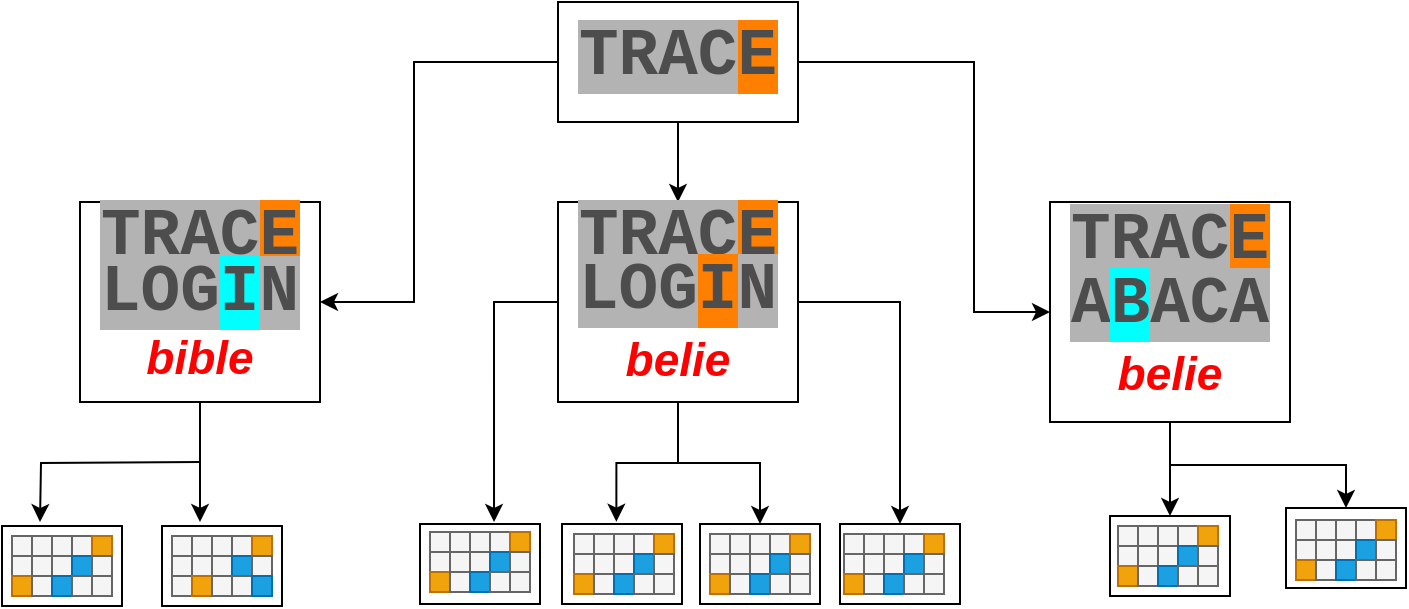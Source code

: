 <mxfile version="12.1.3" type="device" pages="1"><diagram id="LmEqPW4oHXo2TQRTrgQb" name="Page-1"><mxGraphModel dx="1185" dy="1086" grid="1" gridSize="10" guides="1" tooltips="1" connect="1" arrows="1" fold="1" page="1" pageScale="1" pageWidth="850" pageHeight="1100" math="0" shadow="0"><root><mxCell id="0"/><mxCell id="1" parent="0"/><mxCell id="LNJVn9XXBpMcNNO49aUw-17" style="edgeStyle=orthogonalEdgeStyle;rounded=0;orthogonalLoop=1;jettySize=auto;html=1;entryX=1;entryY=0.5;entryDx=0;entryDy=0;" parent="1" source="LNJVn9XXBpMcNNO49aUw-1" target="LNJVn9XXBpMcNNO49aUw-9" edge="1"><mxGeometry relative="1" as="geometry"><Array as="points"><mxPoint x="280" y="50"/><mxPoint x="280" y="170"/></Array></mxGeometry></mxCell><mxCell id="LNJVn9XXBpMcNNO49aUw-19" style="edgeStyle=orthogonalEdgeStyle;rounded=0;orthogonalLoop=1;jettySize=auto;html=1;entryX=0.5;entryY=0;entryDx=0;entryDy=0;" parent="1" source="LNJVn9XXBpMcNNO49aUw-1" target="LNJVn9XXBpMcNNO49aUw-10" edge="1"><mxGeometry relative="1" as="geometry"/></mxCell><mxCell id="LNJVn9XXBpMcNNO49aUw-20" style="edgeStyle=orthogonalEdgeStyle;rounded=0;orthogonalLoop=1;jettySize=auto;html=1;entryX=0;entryY=0.5;entryDx=0;entryDy=0;" parent="1" source="LNJVn9XXBpMcNNO49aUw-1" target="LNJVn9XXBpMcNNO49aUw-8" edge="1"><mxGeometry relative="1" as="geometry"><Array as="points"><mxPoint x="560" y="50"/><mxPoint x="560" y="175"/></Array></mxGeometry></mxCell><mxCell id="LNJVn9XXBpMcNNO49aUw-1" value="&lt;b style=&quot;line-height: 220%&quot;&gt;&lt;font color=&quot;#4d4d4d&quot; face=&quot;Courier New&quot;&gt;&lt;span style=&quot;font-size: 33px ; background-color: rgb(179 , 179 , 179)&quot;&gt;TRAC&lt;/span&gt;&lt;span style=&quot;font-size: 33px ; background-color: rgb(255 , 128 , 0)&quot;&gt;E&lt;/span&gt;&lt;/font&gt;&lt;br&gt;&lt;/b&gt;" style="rounded=0;whiteSpace=wrap;html=1;" parent="1" vertex="1"><mxGeometry x="352" y="20" width="120" height="60" as="geometry"/></mxCell><mxCell id="LNJVn9XXBpMcNNO49aUw-46" style="edgeStyle=orthogonalEdgeStyle;rounded=0;orthogonalLoop=1;jettySize=auto;html=1;entryX=0.5;entryY=0;entryDx=0;entryDy=0;" parent="1" source="LNJVn9XXBpMcNNO49aUw-8" target="LNJVn9XXBpMcNNO49aUw-39" edge="1"><mxGeometry relative="1" as="geometry"/></mxCell><mxCell id="LNJVn9XXBpMcNNO49aUw-47" style="edgeStyle=orthogonalEdgeStyle;rounded=0;orthogonalLoop=1;jettySize=auto;html=1;entryX=0.5;entryY=0;entryDx=0;entryDy=0;" parent="1" source="LNJVn9XXBpMcNNO49aUw-8" target="LNJVn9XXBpMcNNO49aUw-40" edge="1"><mxGeometry relative="1" as="geometry"/></mxCell><mxCell id="LNJVn9XXBpMcNNO49aUw-8" value="&lt;b style=&quot;line-height: 26.4px&quot;&gt;&lt;b style=&quot;line-height: 26.4px&quot;&gt;&lt;b style=&quot;line-height: 26.4px&quot;&gt;&lt;b style=&quot;line-height: 12px&quot;&gt;&lt;b style=&quot;line-height: 26.4px&quot;&gt;&lt;font color=&quot;#4d4d4d&quot; face=&quot;Courier New&quot;&gt;&lt;span style=&quot;font-size: 33px ; background-color: rgb(179 , 179 , 179)&quot;&gt;TRAC&lt;/span&gt;&lt;span style=&quot;font-size: 33px ; background-color: rgb(255 , 128 , 0)&quot;&gt;E&lt;br&gt;&lt;/span&gt;&lt;/font&gt;&lt;font color=&quot;#4d4d4d&quot; face=&quot;Courier New&quot;&gt;&lt;span style=&quot;font-size: 33px&quot;&gt;&lt;span style=&quot;background-color: rgb(179 , 179 , 179)&quot;&gt;A&lt;/span&gt;&lt;span style=&quot;background-color: rgb(0 , 255 , 255)&quot;&gt;B&lt;/span&gt;&lt;span style=&quot;background-color: rgb(179 , 179 , 179)&quot;&gt;ACA&lt;/span&gt;&lt;/span&gt;&lt;/font&gt;&lt;/b&gt;&lt;br&gt;&lt;i&gt;&lt;font color=&quot;#ff0000&quot; style=&quot;font-size: 23px ; line-height: 31.05px ; background-color: rgb(255 , 255 , 255)&quot;&gt;belie&lt;/font&gt;&lt;/i&gt;&lt;/b&gt;&lt;/b&gt;&lt;/b&gt;&lt;font color=&quot;#4d4d4d&quot;&gt;&lt;span style=&quot;font-size: 33px ; background-color: rgb(153 , 255 , 255)&quot;&gt;&lt;br&gt;&lt;/span&gt;&lt;/font&gt;&lt;/b&gt;" style="rounded=0;whiteSpace=wrap;html=1;" parent="1" vertex="1"><mxGeometry x="598" y="120" width="120" height="110" as="geometry"/></mxCell><mxCell id="a3sRlGPsixoKyPyRZ9f6-6" style="edgeStyle=orthogonalEdgeStyle;rounded=0;orthogonalLoop=1;jettySize=auto;html=1;" edge="1" parent="1" source="LNJVn9XXBpMcNNO49aUw-9"><mxGeometry relative="1" as="geometry"><mxPoint x="173" y="280" as="targetPoint"/></mxGeometry></mxCell><mxCell id="a3sRlGPsixoKyPyRZ9f6-7" style="edgeStyle=orthogonalEdgeStyle;rounded=0;orthogonalLoop=1;jettySize=auto;html=1;" edge="1" parent="1"><mxGeometry relative="1" as="geometry"><mxPoint x="93" y="280" as="targetPoint"/><mxPoint x="173" y="250" as="sourcePoint"/></mxGeometry></mxCell><mxCell id="LNJVn9XXBpMcNNO49aUw-9" value="&lt;b style=&quot;white-space: normal ; line-height: 26.4px&quot;&gt;&lt;b style=&quot;line-height: 100%&quot;&gt;&lt;b style=&quot;line-height: 26.4px&quot;&gt;&lt;font color=&quot;#4d4d4d&quot; face=&quot;Courier New&quot;&gt;&lt;span style=&quot;font-size: 33px ; background-color: rgb(179 , 179 , 179)&quot;&gt;TRAC&lt;/span&gt;&lt;span style=&quot;font-size: 33px ; background-color: rgb(255 , 128 , 0)&quot;&gt;E&lt;br&gt;&lt;/span&gt;&lt;/font&gt;&lt;/b&gt;&lt;span style=&quot;color: rgb(77 , 77 , 77) ; font-size: 33px ; font-family: &amp;#34;courier new&amp;#34; ; background-color: rgb(179 , 179 , 179)&quot;&gt;LOG&lt;/span&gt;&lt;span style=&quot;color: rgb(77 , 77 , 77) ; font-size: 33px ; font-family: &amp;#34;courier new&amp;#34; ; background-color: rgb(0 , 255 , 255)&quot;&gt;I&lt;/span&gt;&lt;span style=&quot;color: rgb(77 , 77 , 77) ; font-size: 33px ; font-family: &amp;#34;courier new&amp;#34; ; background-color: rgb(179 , 179 , 179)&quot;&gt;N&lt;/span&gt;&lt;br&gt;&lt;i&gt;&lt;font style=&quot;font-size: 23px ; line-height: 135% ; background-color: rgb(255 , 255 , 255)&quot; color=&quot;#ff0000&quot;&gt;bible&lt;/font&gt;&lt;/i&gt;&lt;br&gt;&lt;/b&gt;&lt;/b&gt;" style="rounded=0;whiteSpace=wrap;html=1;" parent="1" vertex="1"><mxGeometry x="113" y="120" width="120" height="100" as="geometry"/></mxCell><mxCell id="a3sRlGPsixoKyPyRZ9f6-1" style="edgeStyle=orthogonalEdgeStyle;rounded=0;orthogonalLoop=1;jettySize=auto;html=1;entryX=0.617;entryY=-0.025;entryDx=0;entryDy=0;entryPerimeter=0;" edge="1" parent="1" source="LNJVn9XXBpMcNNO49aUw-10" target="LNJVn9XXBpMcNNO49aUw-41"><mxGeometry relative="1" as="geometry"/></mxCell><mxCell id="a3sRlGPsixoKyPyRZ9f6-2" style="edgeStyle=orthogonalEdgeStyle;rounded=0;orthogonalLoop=1;jettySize=auto;html=1;entryX=0.5;entryY=0;entryDx=0;entryDy=0;" edge="1" parent="1" source="LNJVn9XXBpMcNNO49aUw-10" target="LNJVn9XXBpMcNNO49aUw-44"><mxGeometry relative="1" as="geometry"/></mxCell><mxCell id="a3sRlGPsixoKyPyRZ9f6-3" style="edgeStyle=orthogonalEdgeStyle;rounded=0;orthogonalLoop=1;jettySize=auto;html=1;entryX=0.453;entryY=-0.029;entryDx=0;entryDy=0;entryPerimeter=0;" edge="1" parent="1" source="LNJVn9XXBpMcNNO49aUw-10" target="LNJVn9XXBpMcNNO49aUw-42"><mxGeometry relative="1" as="geometry"/></mxCell><mxCell id="a3sRlGPsixoKyPyRZ9f6-4" style="edgeStyle=orthogonalEdgeStyle;rounded=0;orthogonalLoop=1;jettySize=auto;html=1;entryX=0.5;entryY=0;entryDx=0;entryDy=0;" edge="1" parent="1" source="LNJVn9XXBpMcNNO49aUw-10" target="LNJVn9XXBpMcNNO49aUw-43"><mxGeometry relative="1" as="geometry"/></mxCell><mxCell id="LNJVn9XXBpMcNNO49aUw-10" value="&lt;b style=&quot;white-space: normal ; line-height: 26.4px&quot;&gt;&lt;b style=&quot;line-height: 26.4px&quot;&gt;&lt;b style=&quot;line-height: 12px&quot;&gt;&lt;b style=&quot;line-height: 26.4px&quot;&gt;&lt;font color=&quot;#4d4d4d&quot; face=&quot;Courier New&quot;&gt;&lt;span style=&quot;font-size: 33px ; background-color: rgb(179 , 179 , 179)&quot;&gt;TRAC&lt;/span&gt;&lt;span style=&quot;font-size: 33px ; background-color: rgb(255 , 128 , 0)&quot;&gt;E&lt;br&gt;&lt;/span&gt;&lt;/font&gt;&lt;/b&gt;&lt;span style=&quot;color: rgb(77 , 77 , 77) ; font-size: 33px ; font-family: &amp;#34;courier new&amp;#34; ; background-color: rgb(179 , 179 , 179)&quot;&gt;LOG&lt;/span&gt;&lt;span style=&quot;color: rgb(77 , 77 , 77) ; font-size: 33px ; font-family: &amp;#34;courier new&amp;#34; ; background-color: rgb(255 , 128 , 0)&quot;&gt;I&lt;/span&gt;&lt;span style=&quot;color: rgb(77 , 77 , 77) ; font-size: 33px ; font-family: &amp;#34;courier new&amp;#34; ; background-color: rgb(179 , 179 , 179)&quot;&gt;N&lt;/span&gt;&lt;br&gt;&lt;i&gt;&lt;font color=&quot;#ff0000&quot; style=&quot;font-size: 23px ; line-height: 31.05px ; background-color: rgb(255 , 255 , 255)&quot;&gt;belie&lt;/font&gt;&lt;/i&gt;&lt;/b&gt;&lt;/b&gt;&lt;font color=&quot;#4d4d4d&quot;&gt;&lt;span style=&quot;font-size: 33px ; background-color: rgb(255 , 128 , 0)&quot;&gt;&lt;br&gt;&lt;/span&gt;&lt;/font&gt;&lt;/b&gt;" style="rounded=0;whiteSpace=wrap;html=1;" parent="1" vertex="1"><mxGeometry x="352" y="120" width="120" height="100" as="geometry"/></mxCell><mxCell id="LNJVn9XXBpMcNNO49aUw-36" value="" style="rounded=0;whiteSpace=wrap;html=1;" parent="1" vertex="1"><mxGeometry x="74" y="282" width="60" height="40" as="geometry"/></mxCell><mxCell id="LNJVn9XXBpMcNNO49aUw-38" value="" style="rounded=0;whiteSpace=wrap;html=1;" parent="1" vertex="1"><mxGeometry x="154" y="282" width="60" height="40" as="geometry"/></mxCell><mxCell id="LNJVn9XXBpMcNNO49aUw-39" value="" style="rounded=0;whiteSpace=wrap;html=1;" parent="1" vertex="1"><mxGeometry x="628" y="277" width="60" height="40" as="geometry"/></mxCell><mxCell id="LNJVn9XXBpMcNNO49aUw-40" value="" style="rounded=0;whiteSpace=wrap;html=1;" parent="1" vertex="1"><mxGeometry x="716" y="273" width="60" height="40" as="geometry"/></mxCell><mxCell id="LNJVn9XXBpMcNNO49aUw-41" value="" style="rounded=0;whiteSpace=wrap;html=1;" parent="1" vertex="1"><mxGeometry x="283" y="281" width="60" height="40" as="geometry"/></mxCell><mxCell id="LNJVn9XXBpMcNNO49aUw-42" value="" style="rounded=0;whiteSpace=wrap;html=1;" parent="1" vertex="1"><mxGeometry x="354" y="281" width="60" height="40" as="geometry"/></mxCell><mxCell id="LNJVn9XXBpMcNNO49aUw-43" value="" style="rounded=0;whiteSpace=wrap;html=1;" parent="1" vertex="1"><mxGeometry x="423" y="281" width="60" height="40" as="geometry"/></mxCell><mxCell id="LNJVn9XXBpMcNNO49aUw-44" value="" style="rounded=0;whiteSpace=wrap;html=1;" parent="1" vertex="1"><mxGeometry x="493" y="281" width="60" height="40" as="geometry"/></mxCell><mxCell id="LNJVn9XXBpMcNNO49aUw-52" value="" style="rounded=0;whiteSpace=wrap;html=1;fillColor=#f5f5f5;strokeColor=#666666;fontColor=#333333;imageHeight=2;imageWidth=2;" parent="1" vertex="1"><mxGeometry x="79" y="287" width="10" height="10" as="geometry"/></mxCell><mxCell id="LNJVn9XXBpMcNNO49aUw-53" value="" style="rounded=0;whiteSpace=wrap;html=1;fillColor=#f5f5f5;strokeColor=#666666;fontColor=#333333;imageHeight=2;imageWidth=2;" parent="1" vertex="1"><mxGeometry x="89" y="287" width="10" height="10" as="geometry"/></mxCell><mxCell id="LNJVn9XXBpMcNNO49aUw-54" value="" style="rounded=0;whiteSpace=wrap;html=1;fillColor=#f5f5f5;strokeColor=#666666;fontColor=#333333;imageHeight=2;imageWidth=2;" parent="1" vertex="1"><mxGeometry x="99" y="287" width="10" height="10" as="geometry"/></mxCell><mxCell id="LNJVn9XXBpMcNNO49aUw-55" value="" style="rounded=0;whiteSpace=wrap;html=1;fillColor=#f5f5f5;strokeColor=#666666;fontColor=#333333;imageHeight=2;imageWidth=2;" parent="1" vertex="1"><mxGeometry x="109" y="287" width="10" height="10" as="geometry"/></mxCell><mxCell id="LNJVn9XXBpMcNNO49aUw-56" value="" style="rounded=0;whiteSpace=wrap;html=1;fillColor=#f5f5f5;strokeColor=#666666;fontColor=#333333;imageHeight=2;imageWidth=2;" parent="1" vertex="1"><mxGeometry x="79" y="297" width="10" height="10" as="geometry"/></mxCell><mxCell id="LNJVn9XXBpMcNNO49aUw-57" value="" style="rounded=0;whiteSpace=wrap;html=1;fillColor=#f5f5f5;strokeColor=#666666;fontColor=#333333;imageHeight=2;imageWidth=2;" parent="1" vertex="1"><mxGeometry x="89" y="297" width="10" height="10" as="geometry"/></mxCell><mxCell id="LNJVn9XXBpMcNNO49aUw-58" value="" style="rounded=0;whiteSpace=wrap;html=1;fillColor=#f5f5f5;strokeColor=#666666;fontColor=#333333;imageHeight=2;imageWidth=2;" parent="1" vertex="1"><mxGeometry x="99" y="297" width="10" height="10" as="geometry"/></mxCell><mxCell id="LNJVn9XXBpMcNNO49aUw-59" value="" style="rounded=0;whiteSpace=wrap;html=1;fillColor=#1ba1e2;strokeColor=#006EAF;fontColor=#ffffff;imageHeight=2;imageWidth=2;" parent="1" vertex="1"><mxGeometry x="109" y="297" width="10" height="10" as="geometry"/></mxCell><mxCell id="LNJVn9XXBpMcNNO49aUw-60" value="" style="rounded=0;whiteSpace=wrap;html=1;fillColor=#f0a30a;strokeColor=#BD7000;fontColor=#ffffff;imageHeight=2;imageWidth=2;" parent="1" vertex="1"><mxGeometry x="79" y="307" width="10" height="10" as="geometry"/></mxCell><mxCell id="LNJVn9XXBpMcNNO49aUw-61" value="" style="rounded=0;whiteSpace=wrap;html=1;fillColor=#f5f5f5;strokeColor=#666666;fontColor=#333333;imageHeight=2;imageWidth=2;" parent="1" vertex="1"><mxGeometry x="89" y="307" width="10" height="10" as="geometry"/></mxCell><mxCell id="LNJVn9XXBpMcNNO49aUw-62" value="" style="rounded=0;whiteSpace=wrap;html=1;fillColor=#1ba1e2;strokeColor=#006EAF;fontColor=#ffffff;imageHeight=2;imageWidth=2;" parent="1" vertex="1"><mxGeometry x="99" y="307" width="10" height="10" as="geometry"/></mxCell><mxCell id="LNJVn9XXBpMcNNO49aUw-63" value="" style="rounded=0;whiteSpace=wrap;html=1;fillColor=#f5f5f5;strokeColor=#666666;fontColor=#333333;imageHeight=2;imageWidth=2;" parent="1" vertex="1"><mxGeometry x="109" y="307" width="10" height="10" as="geometry"/></mxCell><mxCell id="LNJVn9XXBpMcNNO49aUw-64" value="" style="rounded=0;whiteSpace=wrap;html=1;fillColor=#f0a30a;strokeColor=#BD7000;fontColor=#ffffff;imageHeight=2;imageWidth=2;" parent="1" vertex="1"><mxGeometry x="119" y="287" width="10" height="10" as="geometry"/></mxCell><mxCell id="LNJVn9XXBpMcNNO49aUw-65" value="" style="rounded=0;whiteSpace=wrap;html=1;fillColor=#f5f5f5;strokeColor=#666666;fontColor=#333333;imageHeight=2;imageWidth=2;" parent="1" vertex="1"><mxGeometry x="119" y="297" width="10" height="10" as="geometry"/></mxCell><mxCell id="LNJVn9XXBpMcNNO49aUw-66" value="" style="rounded=0;whiteSpace=wrap;html=1;fillColor=#f5f5f5;strokeColor=#666666;fontColor=#333333;imageHeight=2;imageWidth=2;" parent="1" vertex="1"><mxGeometry x="119" y="307" width="10" height="10" as="geometry"/></mxCell><mxCell id="LNJVn9XXBpMcNNO49aUw-82" value="" style="rounded=0;whiteSpace=wrap;html=1;fillColor=#f5f5f5;strokeColor=#666666;fontColor=#333333;imageHeight=2;imageWidth=2;" parent="1" vertex="1"><mxGeometry x="159" y="287" width="10" height="10" as="geometry"/></mxCell><mxCell id="LNJVn9XXBpMcNNO49aUw-83" value="" style="rounded=0;whiteSpace=wrap;html=1;fillColor=#f5f5f5;strokeColor=#666666;fontColor=#333333;imageHeight=2;imageWidth=2;" parent="1" vertex="1"><mxGeometry x="169" y="287" width="10" height="10" as="geometry"/></mxCell><mxCell id="LNJVn9XXBpMcNNO49aUw-84" value="" style="rounded=0;whiteSpace=wrap;html=1;fillColor=#f5f5f5;strokeColor=#666666;fontColor=#333333;imageHeight=2;imageWidth=2;" parent="1" vertex="1"><mxGeometry x="179" y="287" width="10" height="10" as="geometry"/></mxCell><mxCell id="LNJVn9XXBpMcNNO49aUw-85" value="" style="rounded=0;whiteSpace=wrap;html=1;fillColor=#f5f5f5;strokeColor=#666666;fontColor=#333333;imageHeight=2;imageWidth=2;" parent="1" vertex="1"><mxGeometry x="189" y="287" width="10" height="10" as="geometry"/></mxCell><mxCell id="LNJVn9XXBpMcNNO49aUw-86" value="" style="rounded=0;whiteSpace=wrap;html=1;fillColor=#f5f5f5;strokeColor=#666666;fontColor=#333333;imageHeight=2;imageWidth=2;" parent="1" vertex="1"><mxGeometry x="159" y="297" width="10" height="10" as="geometry"/></mxCell><mxCell id="LNJVn9XXBpMcNNO49aUw-87" value="" style="rounded=0;whiteSpace=wrap;html=1;fillColor=#f5f5f5;strokeColor=#666666;fontColor=#333333;imageHeight=2;imageWidth=2;" parent="1" vertex="1"><mxGeometry x="169" y="297" width="10" height="10" as="geometry"/></mxCell><mxCell id="LNJVn9XXBpMcNNO49aUw-88" value="" style="rounded=0;whiteSpace=wrap;html=1;fillColor=#f5f5f5;strokeColor=#666666;fontColor=#333333;imageHeight=2;imageWidth=2;" parent="1" vertex="1"><mxGeometry x="179" y="297" width="10" height="10" as="geometry"/></mxCell><mxCell id="LNJVn9XXBpMcNNO49aUw-89" value="" style="rounded=0;whiteSpace=wrap;html=1;fillColor=#1ba1e2;strokeColor=#006EAF;fontColor=#ffffff;imageHeight=2;imageWidth=2;" parent="1" vertex="1"><mxGeometry x="189" y="297" width="10" height="10" as="geometry"/></mxCell><mxCell id="LNJVn9XXBpMcNNO49aUw-90" value="" style="rounded=0;whiteSpace=wrap;html=1;fillColor=#f5f5f5;strokeColor=#666666;fontColor=#333333;imageHeight=2;imageWidth=2;" parent="1" vertex="1"><mxGeometry x="159" y="307" width="10" height="10" as="geometry"/></mxCell><mxCell id="LNJVn9XXBpMcNNO49aUw-91" value="" style="rounded=0;whiteSpace=wrap;html=1;fillColor=#f0a30a;strokeColor=#BD7000;fontColor=#ffffff;imageHeight=2;imageWidth=2;" parent="1" vertex="1"><mxGeometry x="169" y="307" width="10" height="10" as="geometry"/></mxCell><mxCell id="LNJVn9XXBpMcNNO49aUw-92" value="" style="rounded=0;whiteSpace=wrap;html=1;fillColor=#f5f5f5;strokeColor=#666666;fontColor=#333333;imageHeight=2;imageWidth=2;" parent="1" vertex="1"><mxGeometry x="179" y="307" width="10" height="10" as="geometry"/></mxCell><mxCell id="LNJVn9XXBpMcNNO49aUw-93" value="" style="rounded=0;whiteSpace=wrap;html=1;fillColor=#f5f5f5;strokeColor=#666666;fontColor=#333333;imageHeight=2;imageWidth=2;" parent="1" vertex="1"><mxGeometry x="189" y="307" width="10" height="10" as="geometry"/></mxCell><mxCell id="LNJVn9XXBpMcNNO49aUw-94" value="" style="rounded=0;whiteSpace=wrap;html=1;fillColor=#f0a30a;strokeColor=#BD7000;fontColor=#ffffff;imageHeight=2;imageWidth=2;" parent="1" vertex="1"><mxGeometry x="199" y="287" width="10" height="10" as="geometry"/></mxCell><mxCell id="LNJVn9XXBpMcNNO49aUw-95" value="" style="rounded=0;whiteSpace=wrap;html=1;fillColor=#f5f5f5;strokeColor=#666666;fontColor=#333333;imageHeight=2;imageWidth=2;" parent="1" vertex="1"><mxGeometry x="199" y="297" width="10" height="10" as="geometry"/></mxCell><mxCell id="LNJVn9XXBpMcNNO49aUw-96" value="" style="rounded=0;whiteSpace=wrap;html=1;fillColor=#1ba1e2;strokeColor=#006EAF;fontColor=#ffffff;imageHeight=2;imageWidth=2;" parent="1" vertex="1"><mxGeometry x="199" y="307" width="10" height="10" as="geometry"/></mxCell><mxCell id="LNJVn9XXBpMcNNO49aUw-158" value="" style="rounded=0;whiteSpace=wrap;html=1;fillColor=#f5f5f5;strokeColor=#666666;fontColor=#333333;imageHeight=2;imageWidth=2;" parent="1" vertex="1"><mxGeometry x="288" y="285" width="10" height="10" as="geometry"/></mxCell><mxCell id="LNJVn9XXBpMcNNO49aUw-159" value="" style="rounded=0;whiteSpace=wrap;html=1;fillColor=#f5f5f5;strokeColor=#666666;fontColor=#333333;imageHeight=2;imageWidth=2;" parent="1" vertex="1"><mxGeometry x="298" y="285" width="10" height="10" as="geometry"/></mxCell><mxCell id="LNJVn9XXBpMcNNO49aUw-160" value="" style="rounded=0;whiteSpace=wrap;html=1;fillColor=#f5f5f5;strokeColor=#666666;fontColor=#333333;imageHeight=2;imageWidth=2;" parent="1" vertex="1"><mxGeometry x="308" y="285" width="10" height="10" as="geometry"/></mxCell><mxCell id="LNJVn9XXBpMcNNO49aUw-161" value="" style="rounded=0;whiteSpace=wrap;html=1;fillColor=#f5f5f5;strokeColor=#666666;fontColor=#333333;imageHeight=2;imageWidth=2;" parent="1" vertex="1"><mxGeometry x="318" y="285" width="10" height="10" as="geometry"/></mxCell><mxCell id="LNJVn9XXBpMcNNO49aUw-162" value="" style="rounded=0;whiteSpace=wrap;html=1;fillColor=#f5f5f5;strokeColor=#666666;fontColor=#333333;imageHeight=2;imageWidth=2;" parent="1" vertex="1"><mxGeometry x="288" y="295" width="10" height="10" as="geometry"/></mxCell><mxCell id="LNJVn9XXBpMcNNO49aUw-163" value="" style="rounded=0;whiteSpace=wrap;html=1;fillColor=#f5f5f5;strokeColor=#666666;fontColor=#333333;imageHeight=2;imageWidth=2;" parent="1" vertex="1"><mxGeometry x="298" y="295" width="10" height="10" as="geometry"/></mxCell><mxCell id="LNJVn9XXBpMcNNO49aUw-164" value="" style="rounded=0;whiteSpace=wrap;html=1;fillColor=#f5f5f5;strokeColor=#666666;fontColor=#333333;imageHeight=2;imageWidth=2;" parent="1" vertex="1"><mxGeometry x="308" y="295" width="10" height="10" as="geometry"/></mxCell><mxCell id="LNJVn9XXBpMcNNO49aUw-165" value="" style="rounded=0;whiteSpace=wrap;html=1;fillColor=#1ba1e2;strokeColor=#006EAF;fontColor=#ffffff;imageHeight=2;imageWidth=2;" parent="1" vertex="1"><mxGeometry x="318" y="295" width="10" height="10" as="geometry"/></mxCell><mxCell id="LNJVn9XXBpMcNNO49aUw-166" value="" style="rounded=0;whiteSpace=wrap;html=1;fillColor=#f0a30a;strokeColor=#BD7000;fontColor=#ffffff;imageHeight=2;imageWidth=2;" parent="1" vertex="1"><mxGeometry x="288" y="305" width="10" height="10" as="geometry"/></mxCell><mxCell id="LNJVn9XXBpMcNNO49aUw-167" value="" style="rounded=0;whiteSpace=wrap;html=1;fillColor=#f5f5f5;strokeColor=#666666;fontColor=#333333;imageHeight=2;imageWidth=2;" parent="1" vertex="1"><mxGeometry x="298" y="305" width="10" height="10" as="geometry"/></mxCell><mxCell id="LNJVn9XXBpMcNNO49aUw-168" value="" style="rounded=0;whiteSpace=wrap;html=1;fillColor=#1ba1e2;strokeColor=#006EAF;fontColor=#ffffff;imageHeight=2;imageWidth=2;" parent="1" vertex="1"><mxGeometry x="308" y="305" width="10" height="10" as="geometry"/></mxCell><mxCell id="LNJVn9XXBpMcNNO49aUw-169" value="" style="rounded=0;whiteSpace=wrap;html=1;fillColor=#f5f5f5;strokeColor=#666666;fontColor=#333333;imageHeight=2;imageWidth=2;" parent="1" vertex="1"><mxGeometry x="318" y="305" width="10" height="10" as="geometry"/></mxCell><mxCell id="LNJVn9XXBpMcNNO49aUw-170" value="" style="rounded=0;whiteSpace=wrap;html=1;fillColor=#f0a30a;strokeColor=#BD7000;fontColor=#ffffff;imageHeight=2;imageWidth=2;" parent="1" vertex="1"><mxGeometry x="328" y="285" width="10" height="10" as="geometry"/></mxCell><mxCell id="LNJVn9XXBpMcNNO49aUw-171" value="" style="rounded=0;whiteSpace=wrap;html=1;fillColor=#f5f5f5;strokeColor=#666666;fontColor=#333333;imageHeight=2;imageWidth=2;" parent="1" vertex="1"><mxGeometry x="328" y="295" width="10" height="10" as="geometry"/></mxCell><mxCell id="LNJVn9XXBpMcNNO49aUw-172" value="" style="rounded=0;whiteSpace=wrap;html=1;fillColor=#f5f5f5;strokeColor=#666666;fontColor=#333333;imageHeight=2;imageWidth=2;" parent="1" vertex="1"><mxGeometry x="328" y="305" width="10" height="10" as="geometry"/></mxCell><mxCell id="LNJVn9XXBpMcNNO49aUw-173" value="" style="rounded=0;whiteSpace=wrap;html=1;fillColor=#f5f5f5;strokeColor=#666666;fontColor=#333333;imageHeight=2;imageWidth=2;" parent="1" vertex="1"><mxGeometry x="360" y="286" width="10" height="10" as="geometry"/></mxCell><mxCell id="LNJVn9XXBpMcNNO49aUw-174" value="" style="rounded=0;whiteSpace=wrap;html=1;fillColor=#f5f5f5;strokeColor=#666666;fontColor=#333333;imageHeight=2;imageWidth=2;" parent="1" vertex="1"><mxGeometry x="370" y="286" width="10" height="10" as="geometry"/></mxCell><mxCell id="LNJVn9XXBpMcNNO49aUw-175" value="" style="rounded=0;whiteSpace=wrap;html=1;fillColor=#f5f5f5;strokeColor=#666666;fontColor=#333333;imageHeight=2;imageWidth=2;" parent="1" vertex="1"><mxGeometry x="380" y="286" width="10" height="10" as="geometry"/></mxCell><mxCell id="LNJVn9XXBpMcNNO49aUw-176" value="" style="rounded=0;whiteSpace=wrap;html=1;fillColor=#f5f5f5;strokeColor=#666666;fontColor=#333333;imageHeight=2;imageWidth=2;" parent="1" vertex="1"><mxGeometry x="390" y="286" width="10" height="10" as="geometry"/></mxCell><mxCell id="LNJVn9XXBpMcNNO49aUw-177" value="" style="rounded=0;whiteSpace=wrap;html=1;fillColor=#f5f5f5;strokeColor=#666666;fontColor=#333333;imageHeight=2;imageWidth=2;" parent="1" vertex="1"><mxGeometry x="360" y="296" width="10" height="10" as="geometry"/></mxCell><mxCell id="LNJVn9XXBpMcNNO49aUw-178" value="" style="rounded=0;whiteSpace=wrap;html=1;fillColor=#f5f5f5;strokeColor=#666666;fontColor=#333333;imageHeight=2;imageWidth=2;" parent="1" vertex="1"><mxGeometry x="370" y="296" width="10" height="10" as="geometry"/></mxCell><mxCell id="LNJVn9XXBpMcNNO49aUw-179" value="" style="rounded=0;whiteSpace=wrap;html=1;fillColor=#f5f5f5;strokeColor=#666666;fontColor=#333333;imageHeight=2;imageWidth=2;" parent="1" vertex="1"><mxGeometry x="380" y="296" width="10" height="10" as="geometry"/></mxCell><mxCell id="LNJVn9XXBpMcNNO49aUw-180" value="" style="rounded=0;whiteSpace=wrap;html=1;fillColor=#1ba1e2;strokeColor=#006EAF;fontColor=#ffffff;imageHeight=2;imageWidth=2;" parent="1" vertex="1"><mxGeometry x="390" y="296" width="10" height="10" as="geometry"/></mxCell><mxCell id="LNJVn9XXBpMcNNO49aUw-181" value="" style="rounded=0;whiteSpace=wrap;html=1;fillColor=#f0a30a;strokeColor=#BD7000;fontColor=#ffffff;imageHeight=2;imageWidth=2;" parent="1" vertex="1"><mxGeometry x="360" y="306" width="10" height="10" as="geometry"/></mxCell><mxCell id="LNJVn9XXBpMcNNO49aUw-182" value="" style="rounded=0;whiteSpace=wrap;html=1;fillColor=#f5f5f5;strokeColor=#666666;fontColor=#333333;imageHeight=2;imageWidth=2;" parent="1" vertex="1"><mxGeometry x="370" y="306" width="10" height="10" as="geometry"/></mxCell><mxCell id="LNJVn9XXBpMcNNO49aUw-183" value="" style="rounded=0;whiteSpace=wrap;html=1;fillColor=#1ba1e2;strokeColor=#006EAF;fontColor=#ffffff;imageHeight=2;imageWidth=2;" parent="1" vertex="1"><mxGeometry x="380" y="306" width="10" height="10" as="geometry"/></mxCell><mxCell id="LNJVn9XXBpMcNNO49aUw-184" value="" style="rounded=0;whiteSpace=wrap;html=1;fillColor=#f5f5f5;strokeColor=#666666;fontColor=#333333;imageHeight=2;imageWidth=2;" parent="1" vertex="1"><mxGeometry x="390" y="306" width="10" height="10" as="geometry"/></mxCell><mxCell id="LNJVn9XXBpMcNNO49aUw-185" value="" style="rounded=0;whiteSpace=wrap;html=1;fillColor=#f0a30a;strokeColor=#BD7000;fontColor=#ffffff;imageHeight=2;imageWidth=2;" parent="1" vertex="1"><mxGeometry x="400" y="286" width="10" height="10" as="geometry"/></mxCell><mxCell id="LNJVn9XXBpMcNNO49aUw-186" value="" style="rounded=0;whiteSpace=wrap;html=1;fillColor=#f5f5f5;strokeColor=#666666;fontColor=#333333;imageHeight=2;imageWidth=2;" parent="1" vertex="1"><mxGeometry x="400" y="296" width="10" height="10" as="geometry"/></mxCell><mxCell id="LNJVn9XXBpMcNNO49aUw-187" value="" style="rounded=0;whiteSpace=wrap;html=1;fillColor=#f5f5f5;strokeColor=#666666;fontColor=#333333;imageHeight=2;imageWidth=2;" parent="1" vertex="1"><mxGeometry x="400" y="306" width="10" height="10" as="geometry"/></mxCell><mxCell id="LNJVn9XXBpMcNNO49aUw-218" value="" style="rounded=0;whiteSpace=wrap;html=1;fillColor=#f5f5f5;strokeColor=#666666;fontColor=#333333;imageHeight=2;imageWidth=2;" parent="1" vertex="1"><mxGeometry x="428" y="286" width="10" height="10" as="geometry"/></mxCell><mxCell id="LNJVn9XXBpMcNNO49aUw-219" value="" style="rounded=0;whiteSpace=wrap;html=1;fillColor=#f5f5f5;strokeColor=#666666;fontColor=#333333;imageHeight=2;imageWidth=2;" parent="1" vertex="1"><mxGeometry x="438" y="286" width="10" height="10" as="geometry"/></mxCell><mxCell id="LNJVn9XXBpMcNNO49aUw-220" value="" style="rounded=0;whiteSpace=wrap;html=1;fillColor=#f5f5f5;strokeColor=#666666;fontColor=#333333;imageHeight=2;imageWidth=2;" parent="1" vertex="1"><mxGeometry x="448" y="286" width="10" height="10" as="geometry"/></mxCell><mxCell id="LNJVn9XXBpMcNNO49aUw-221" value="" style="rounded=0;whiteSpace=wrap;html=1;fillColor=#f5f5f5;strokeColor=#666666;fontColor=#333333;imageHeight=2;imageWidth=2;" parent="1" vertex="1"><mxGeometry x="458" y="286" width="10" height="10" as="geometry"/></mxCell><mxCell id="LNJVn9XXBpMcNNO49aUw-222" value="" style="rounded=0;whiteSpace=wrap;html=1;fillColor=#f5f5f5;strokeColor=#666666;fontColor=#333333;imageHeight=2;imageWidth=2;" parent="1" vertex="1"><mxGeometry x="428" y="296" width="10" height="10" as="geometry"/></mxCell><mxCell id="LNJVn9XXBpMcNNO49aUw-223" value="" style="rounded=0;whiteSpace=wrap;html=1;fillColor=#f5f5f5;strokeColor=#666666;fontColor=#333333;imageHeight=2;imageWidth=2;" parent="1" vertex="1"><mxGeometry x="438" y="296" width="10" height="10" as="geometry"/></mxCell><mxCell id="LNJVn9XXBpMcNNO49aUw-224" value="" style="rounded=0;whiteSpace=wrap;html=1;fillColor=#f5f5f5;strokeColor=#666666;fontColor=#333333;imageHeight=2;imageWidth=2;" parent="1" vertex="1"><mxGeometry x="448" y="296" width="10" height="10" as="geometry"/></mxCell><mxCell id="LNJVn9XXBpMcNNO49aUw-225" value="" style="rounded=0;whiteSpace=wrap;html=1;fillColor=#1ba1e2;strokeColor=#006EAF;fontColor=#ffffff;imageHeight=2;imageWidth=2;" parent="1" vertex="1"><mxGeometry x="458" y="296" width="10" height="10" as="geometry"/></mxCell><mxCell id="LNJVn9XXBpMcNNO49aUw-226" value="" style="rounded=0;whiteSpace=wrap;html=1;fillColor=#f0a30a;strokeColor=#BD7000;fontColor=#ffffff;imageHeight=2;imageWidth=2;" parent="1" vertex="1"><mxGeometry x="428" y="306" width="10" height="10" as="geometry"/></mxCell><mxCell id="LNJVn9XXBpMcNNO49aUw-227" value="" style="rounded=0;whiteSpace=wrap;html=1;fillColor=#f5f5f5;strokeColor=#666666;fontColor=#333333;imageHeight=2;imageWidth=2;" parent="1" vertex="1"><mxGeometry x="438" y="306" width="10" height="10" as="geometry"/></mxCell><mxCell id="LNJVn9XXBpMcNNO49aUw-228" value="" style="rounded=0;whiteSpace=wrap;html=1;fillColor=#1ba1e2;strokeColor=#006EAF;fontColor=#ffffff;imageHeight=2;imageWidth=2;" parent="1" vertex="1"><mxGeometry x="448" y="306" width="10" height="10" as="geometry"/></mxCell><mxCell id="LNJVn9XXBpMcNNO49aUw-229" value="" style="rounded=0;whiteSpace=wrap;html=1;fillColor=#f5f5f5;strokeColor=#666666;fontColor=#333333;imageHeight=2;imageWidth=2;" parent="1" vertex="1"><mxGeometry x="458" y="306" width="10" height="10" as="geometry"/></mxCell><mxCell id="LNJVn9XXBpMcNNO49aUw-230" value="" style="rounded=0;whiteSpace=wrap;html=1;fillColor=#f0a30a;strokeColor=#BD7000;fontColor=#ffffff;imageHeight=2;imageWidth=2;" parent="1" vertex="1"><mxGeometry x="468" y="286" width="10" height="10" as="geometry"/></mxCell><mxCell id="LNJVn9XXBpMcNNO49aUw-231" value="" style="rounded=0;whiteSpace=wrap;html=1;fillColor=#f5f5f5;strokeColor=#666666;fontColor=#333333;imageHeight=2;imageWidth=2;" parent="1" vertex="1"><mxGeometry x="468" y="296" width="10" height="10" as="geometry"/></mxCell><mxCell id="LNJVn9XXBpMcNNO49aUw-232" value="" style="rounded=0;whiteSpace=wrap;html=1;fillColor=#f5f5f5;strokeColor=#666666;fontColor=#333333;imageHeight=2;imageWidth=2;" parent="1" vertex="1"><mxGeometry x="468" y="306" width="10" height="10" as="geometry"/></mxCell><mxCell id="LNJVn9XXBpMcNNO49aUw-234" value="" style="rounded=0;whiteSpace=wrap;html=1;fillColor=#f5f5f5;strokeColor=#666666;fontColor=#333333;imageHeight=2;imageWidth=2;" parent="1" vertex="1"><mxGeometry x="495" y="286" width="10" height="10" as="geometry"/></mxCell><mxCell id="LNJVn9XXBpMcNNO49aUw-235" value="" style="rounded=0;whiteSpace=wrap;html=1;fillColor=#f5f5f5;strokeColor=#666666;fontColor=#333333;imageHeight=2;imageWidth=2;" parent="1" vertex="1"><mxGeometry x="505" y="286" width="10" height="10" as="geometry"/></mxCell><mxCell id="LNJVn9XXBpMcNNO49aUw-236" value="" style="rounded=0;whiteSpace=wrap;html=1;fillColor=#f5f5f5;strokeColor=#666666;fontColor=#333333;imageHeight=2;imageWidth=2;" parent="1" vertex="1"><mxGeometry x="515" y="286" width="10" height="10" as="geometry"/></mxCell><mxCell id="LNJVn9XXBpMcNNO49aUw-237" value="" style="rounded=0;whiteSpace=wrap;html=1;fillColor=#f5f5f5;strokeColor=#666666;fontColor=#333333;imageHeight=2;imageWidth=2;" parent="1" vertex="1"><mxGeometry x="525" y="286" width="10" height="10" as="geometry"/></mxCell><mxCell id="LNJVn9XXBpMcNNO49aUw-238" value="" style="rounded=0;whiteSpace=wrap;html=1;fillColor=#f5f5f5;strokeColor=#666666;fontColor=#333333;imageHeight=2;imageWidth=2;" parent="1" vertex="1"><mxGeometry x="495" y="296" width="10" height="10" as="geometry"/></mxCell><mxCell id="LNJVn9XXBpMcNNO49aUw-239" value="" style="rounded=0;whiteSpace=wrap;html=1;fillColor=#f5f5f5;strokeColor=#666666;fontColor=#333333;imageHeight=2;imageWidth=2;" parent="1" vertex="1"><mxGeometry x="505" y="296" width="10" height="10" as="geometry"/></mxCell><mxCell id="LNJVn9XXBpMcNNO49aUw-240" value="" style="rounded=0;whiteSpace=wrap;html=1;fillColor=#f5f5f5;strokeColor=#666666;fontColor=#333333;imageHeight=2;imageWidth=2;" parent="1" vertex="1"><mxGeometry x="515" y="296" width="10" height="10" as="geometry"/></mxCell><mxCell id="LNJVn9XXBpMcNNO49aUw-241" value="" style="rounded=0;whiteSpace=wrap;html=1;fillColor=#1ba1e2;strokeColor=#006EAF;fontColor=#ffffff;imageHeight=2;imageWidth=2;" parent="1" vertex="1"><mxGeometry x="525" y="296" width="10" height="10" as="geometry"/></mxCell><mxCell id="LNJVn9XXBpMcNNO49aUw-242" value="" style="rounded=0;whiteSpace=wrap;html=1;fillColor=#f0a30a;strokeColor=#BD7000;fontColor=#ffffff;imageHeight=2;imageWidth=2;" parent="1" vertex="1"><mxGeometry x="495" y="306" width="10" height="10" as="geometry"/></mxCell><mxCell id="LNJVn9XXBpMcNNO49aUw-243" value="" style="rounded=0;whiteSpace=wrap;html=1;fillColor=#f5f5f5;strokeColor=#666666;fontColor=#333333;imageHeight=2;imageWidth=2;" parent="1" vertex="1"><mxGeometry x="505" y="306" width="10" height="10" as="geometry"/></mxCell><mxCell id="LNJVn9XXBpMcNNO49aUw-244" value="" style="rounded=0;whiteSpace=wrap;html=1;fillColor=#1ba1e2;strokeColor=#006EAF;fontColor=#ffffff;imageHeight=2;imageWidth=2;" parent="1" vertex="1"><mxGeometry x="515" y="306" width="10" height="10" as="geometry"/></mxCell><mxCell id="LNJVn9XXBpMcNNO49aUw-245" value="" style="rounded=0;whiteSpace=wrap;html=1;fillColor=#f5f5f5;strokeColor=#666666;fontColor=#333333;imageHeight=2;imageWidth=2;" parent="1" vertex="1"><mxGeometry x="525" y="306" width="10" height="10" as="geometry"/></mxCell><mxCell id="LNJVn9XXBpMcNNO49aUw-246" value="" style="rounded=0;whiteSpace=wrap;html=1;fillColor=#f0a30a;strokeColor=#BD7000;fontColor=#ffffff;imageHeight=2;imageWidth=2;" parent="1" vertex="1"><mxGeometry x="535" y="286" width="10" height="10" as="geometry"/></mxCell><mxCell id="LNJVn9XXBpMcNNO49aUw-247" value="" style="rounded=0;whiteSpace=wrap;html=1;fillColor=#f5f5f5;strokeColor=#666666;fontColor=#333333;imageHeight=2;imageWidth=2;" parent="1" vertex="1"><mxGeometry x="535" y="296" width="10" height="10" as="geometry"/></mxCell><mxCell id="LNJVn9XXBpMcNNO49aUw-248" value="" style="rounded=0;whiteSpace=wrap;html=1;fillColor=#f5f5f5;strokeColor=#666666;fontColor=#333333;imageHeight=2;imageWidth=2;" parent="1" vertex="1"><mxGeometry x="535" y="306" width="10" height="10" as="geometry"/></mxCell><mxCell id="LNJVn9XXBpMcNNO49aUw-251" value="" style="rounded=0;whiteSpace=wrap;html=1;fillColor=#f5f5f5;strokeColor=#666666;fontColor=#333333;imageHeight=2;imageWidth=2;" parent="1" vertex="1"><mxGeometry x="632" y="282" width="10" height="10" as="geometry"/></mxCell><mxCell id="LNJVn9XXBpMcNNO49aUw-252" value="" style="rounded=0;whiteSpace=wrap;html=1;fillColor=#f5f5f5;strokeColor=#666666;fontColor=#333333;imageHeight=2;imageWidth=2;" parent="1" vertex="1"><mxGeometry x="642" y="282" width="10" height="10" as="geometry"/></mxCell><mxCell id="LNJVn9XXBpMcNNO49aUw-253" value="" style="rounded=0;whiteSpace=wrap;html=1;fillColor=#f5f5f5;strokeColor=#666666;fontColor=#333333;imageHeight=2;imageWidth=2;" parent="1" vertex="1"><mxGeometry x="652" y="282" width="10" height="10" as="geometry"/></mxCell><mxCell id="LNJVn9XXBpMcNNO49aUw-254" value="" style="rounded=0;whiteSpace=wrap;html=1;fillColor=#f5f5f5;strokeColor=#666666;fontColor=#333333;imageHeight=2;imageWidth=2;" parent="1" vertex="1"><mxGeometry x="662" y="282" width="10" height="10" as="geometry"/></mxCell><mxCell id="LNJVn9XXBpMcNNO49aUw-255" value="" style="rounded=0;whiteSpace=wrap;html=1;fillColor=#f5f5f5;strokeColor=#666666;fontColor=#333333;imageHeight=2;imageWidth=2;" parent="1" vertex="1"><mxGeometry x="632" y="292" width="10" height="10" as="geometry"/></mxCell><mxCell id="LNJVn9XXBpMcNNO49aUw-256" value="" style="rounded=0;whiteSpace=wrap;html=1;fillColor=#f5f5f5;strokeColor=#666666;fontColor=#333333;imageHeight=2;imageWidth=2;" parent="1" vertex="1"><mxGeometry x="642" y="292" width="10" height="10" as="geometry"/></mxCell><mxCell id="LNJVn9XXBpMcNNO49aUw-257" value="" style="rounded=0;whiteSpace=wrap;html=1;fillColor=#f5f5f5;strokeColor=#666666;fontColor=#333333;imageHeight=2;imageWidth=2;" parent="1" vertex="1"><mxGeometry x="652" y="292" width="10" height="10" as="geometry"/></mxCell><mxCell id="LNJVn9XXBpMcNNO49aUw-258" value="" style="rounded=0;whiteSpace=wrap;html=1;fillColor=#1ba1e2;strokeColor=#006EAF;fontColor=#ffffff;imageHeight=2;imageWidth=2;" parent="1" vertex="1"><mxGeometry x="662" y="292" width="10" height="10" as="geometry"/></mxCell><mxCell id="LNJVn9XXBpMcNNO49aUw-259" value="" style="rounded=0;whiteSpace=wrap;html=1;fillColor=#f0a30a;strokeColor=#BD7000;fontColor=#ffffff;imageHeight=2;imageWidth=2;" parent="1" vertex="1"><mxGeometry x="632" y="302" width="10" height="10" as="geometry"/></mxCell><mxCell id="LNJVn9XXBpMcNNO49aUw-260" value="" style="rounded=0;whiteSpace=wrap;html=1;fillColor=#f5f5f5;strokeColor=#666666;fontColor=#333333;imageHeight=2;imageWidth=2;" parent="1" vertex="1"><mxGeometry x="642" y="302" width="10" height="10" as="geometry"/></mxCell><mxCell id="LNJVn9XXBpMcNNO49aUw-261" value="" style="rounded=0;whiteSpace=wrap;html=1;fillColor=#1ba1e2;strokeColor=#006EAF;fontColor=#ffffff;imageHeight=2;imageWidth=2;" parent="1" vertex="1"><mxGeometry x="652" y="302" width="10" height="10" as="geometry"/></mxCell><mxCell id="LNJVn9XXBpMcNNO49aUw-262" value="" style="rounded=0;whiteSpace=wrap;html=1;fillColor=#f5f5f5;strokeColor=#666666;fontColor=#333333;imageHeight=2;imageWidth=2;" parent="1" vertex="1"><mxGeometry x="662" y="302" width="10" height="10" as="geometry"/></mxCell><mxCell id="LNJVn9XXBpMcNNO49aUw-263" value="" style="rounded=0;whiteSpace=wrap;html=1;fillColor=#f0a30a;strokeColor=#BD7000;fontColor=#ffffff;imageHeight=2;imageWidth=2;" parent="1" vertex="1"><mxGeometry x="672" y="282" width="10" height="10" as="geometry"/></mxCell><mxCell id="LNJVn9XXBpMcNNO49aUw-264" value="" style="rounded=0;whiteSpace=wrap;html=1;fillColor=#f5f5f5;strokeColor=#666666;fontColor=#333333;imageHeight=2;imageWidth=2;" parent="1" vertex="1"><mxGeometry x="672" y="292" width="10" height="10" as="geometry"/></mxCell><mxCell id="LNJVn9XXBpMcNNO49aUw-265" value="" style="rounded=0;whiteSpace=wrap;html=1;fillColor=#f5f5f5;strokeColor=#666666;fontColor=#333333;imageHeight=2;imageWidth=2;" parent="1" vertex="1"><mxGeometry x="672" y="302" width="10" height="10" as="geometry"/></mxCell><mxCell id="LNJVn9XXBpMcNNO49aUw-268" value="" style="rounded=0;whiteSpace=wrap;html=1;fillColor=#f5f5f5;strokeColor=#666666;fontColor=#333333;imageHeight=2;imageWidth=2;" parent="1" vertex="1"><mxGeometry x="721" y="279" width="10" height="10" as="geometry"/></mxCell><mxCell id="LNJVn9XXBpMcNNO49aUw-269" value="" style="rounded=0;whiteSpace=wrap;html=1;fillColor=#f5f5f5;strokeColor=#666666;fontColor=#333333;imageHeight=2;imageWidth=2;" parent="1" vertex="1"><mxGeometry x="731" y="279" width="10" height="10" as="geometry"/></mxCell><mxCell id="LNJVn9XXBpMcNNO49aUw-270" value="" style="rounded=0;whiteSpace=wrap;html=1;fillColor=#f5f5f5;strokeColor=#666666;fontColor=#333333;imageHeight=2;imageWidth=2;" parent="1" vertex="1"><mxGeometry x="741" y="279" width="10" height="10" as="geometry"/></mxCell><mxCell id="LNJVn9XXBpMcNNO49aUw-271" value="" style="rounded=0;whiteSpace=wrap;html=1;fillColor=#f5f5f5;strokeColor=#666666;fontColor=#333333;imageHeight=2;imageWidth=2;" parent="1" vertex="1"><mxGeometry x="751" y="279" width="10" height="10" as="geometry"/></mxCell><mxCell id="LNJVn9XXBpMcNNO49aUw-272" value="" style="rounded=0;whiteSpace=wrap;html=1;fillColor=#f5f5f5;strokeColor=#666666;fontColor=#333333;imageHeight=2;imageWidth=2;" parent="1" vertex="1"><mxGeometry x="721" y="289" width="10" height="10" as="geometry"/></mxCell><mxCell id="LNJVn9XXBpMcNNO49aUw-273" value="" style="rounded=0;whiteSpace=wrap;html=1;fillColor=#f5f5f5;strokeColor=#666666;fontColor=#333333;imageHeight=2;imageWidth=2;" parent="1" vertex="1"><mxGeometry x="731" y="289" width="10" height="10" as="geometry"/></mxCell><mxCell id="LNJVn9XXBpMcNNO49aUw-274" value="" style="rounded=0;whiteSpace=wrap;html=1;fillColor=#f5f5f5;strokeColor=#666666;fontColor=#333333;imageHeight=2;imageWidth=2;" parent="1" vertex="1"><mxGeometry x="741" y="289" width="10" height="10" as="geometry"/></mxCell><mxCell id="LNJVn9XXBpMcNNO49aUw-275" value="" style="rounded=0;whiteSpace=wrap;html=1;fillColor=#1ba1e2;strokeColor=#006EAF;fontColor=#ffffff;imageHeight=2;imageWidth=2;" parent="1" vertex="1"><mxGeometry x="751" y="289" width="10" height="10" as="geometry"/></mxCell><mxCell id="LNJVn9XXBpMcNNO49aUw-276" value="" style="rounded=0;whiteSpace=wrap;html=1;fillColor=#f0a30a;strokeColor=#BD7000;fontColor=#ffffff;imageHeight=2;imageWidth=2;" parent="1" vertex="1"><mxGeometry x="721" y="299" width="10" height="10" as="geometry"/></mxCell><mxCell id="LNJVn9XXBpMcNNO49aUw-277" value="" style="rounded=0;whiteSpace=wrap;html=1;fillColor=#f5f5f5;strokeColor=#666666;fontColor=#333333;imageHeight=2;imageWidth=2;" parent="1" vertex="1"><mxGeometry x="731" y="299" width="10" height="10" as="geometry"/></mxCell><mxCell id="LNJVn9XXBpMcNNO49aUw-278" value="" style="rounded=0;whiteSpace=wrap;html=1;fillColor=#1ba1e2;strokeColor=#006EAF;fontColor=#ffffff;imageHeight=2;imageWidth=2;" parent="1" vertex="1"><mxGeometry x="741" y="299" width="10" height="10" as="geometry"/></mxCell><mxCell id="LNJVn9XXBpMcNNO49aUw-279" value="" style="rounded=0;whiteSpace=wrap;html=1;fillColor=#f5f5f5;strokeColor=#666666;fontColor=#333333;imageHeight=2;imageWidth=2;" parent="1" vertex="1"><mxGeometry x="751" y="299" width="10" height="10" as="geometry"/></mxCell><mxCell id="LNJVn9XXBpMcNNO49aUw-280" value="" style="rounded=0;whiteSpace=wrap;html=1;fillColor=#f0a30a;strokeColor=#BD7000;fontColor=#ffffff;imageHeight=2;imageWidth=2;" parent="1" vertex="1"><mxGeometry x="761" y="279" width="10" height="10" as="geometry"/></mxCell><mxCell id="LNJVn9XXBpMcNNO49aUw-281" value="" style="rounded=0;whiteSpace=wrap;html=1;fillColor=#f5f5f5;strokeColor=#666666;fontColor=#333333;imageHeight=2;imageWidth=2;" parent="1" vertex="1"><mxGeometry x="761" y="289" width="10" height="10" as="geometry"/></mxCell><mxCell id="LNJVn9XXBpMcNNO49aUw-282" value="" style="rounded=0;whiteSpace=wrap;html=1;fillColor=#f5f5f5;strokeColor=#666666;fontColor=#333333;imageHeight=2;imageWidth=2;" parent="1" vertex="1"><mxGeometry x="761" y="299" width="10" height="10" as="geometry"/></mxCell></root></mxGraphModel></diagram></mxfile>